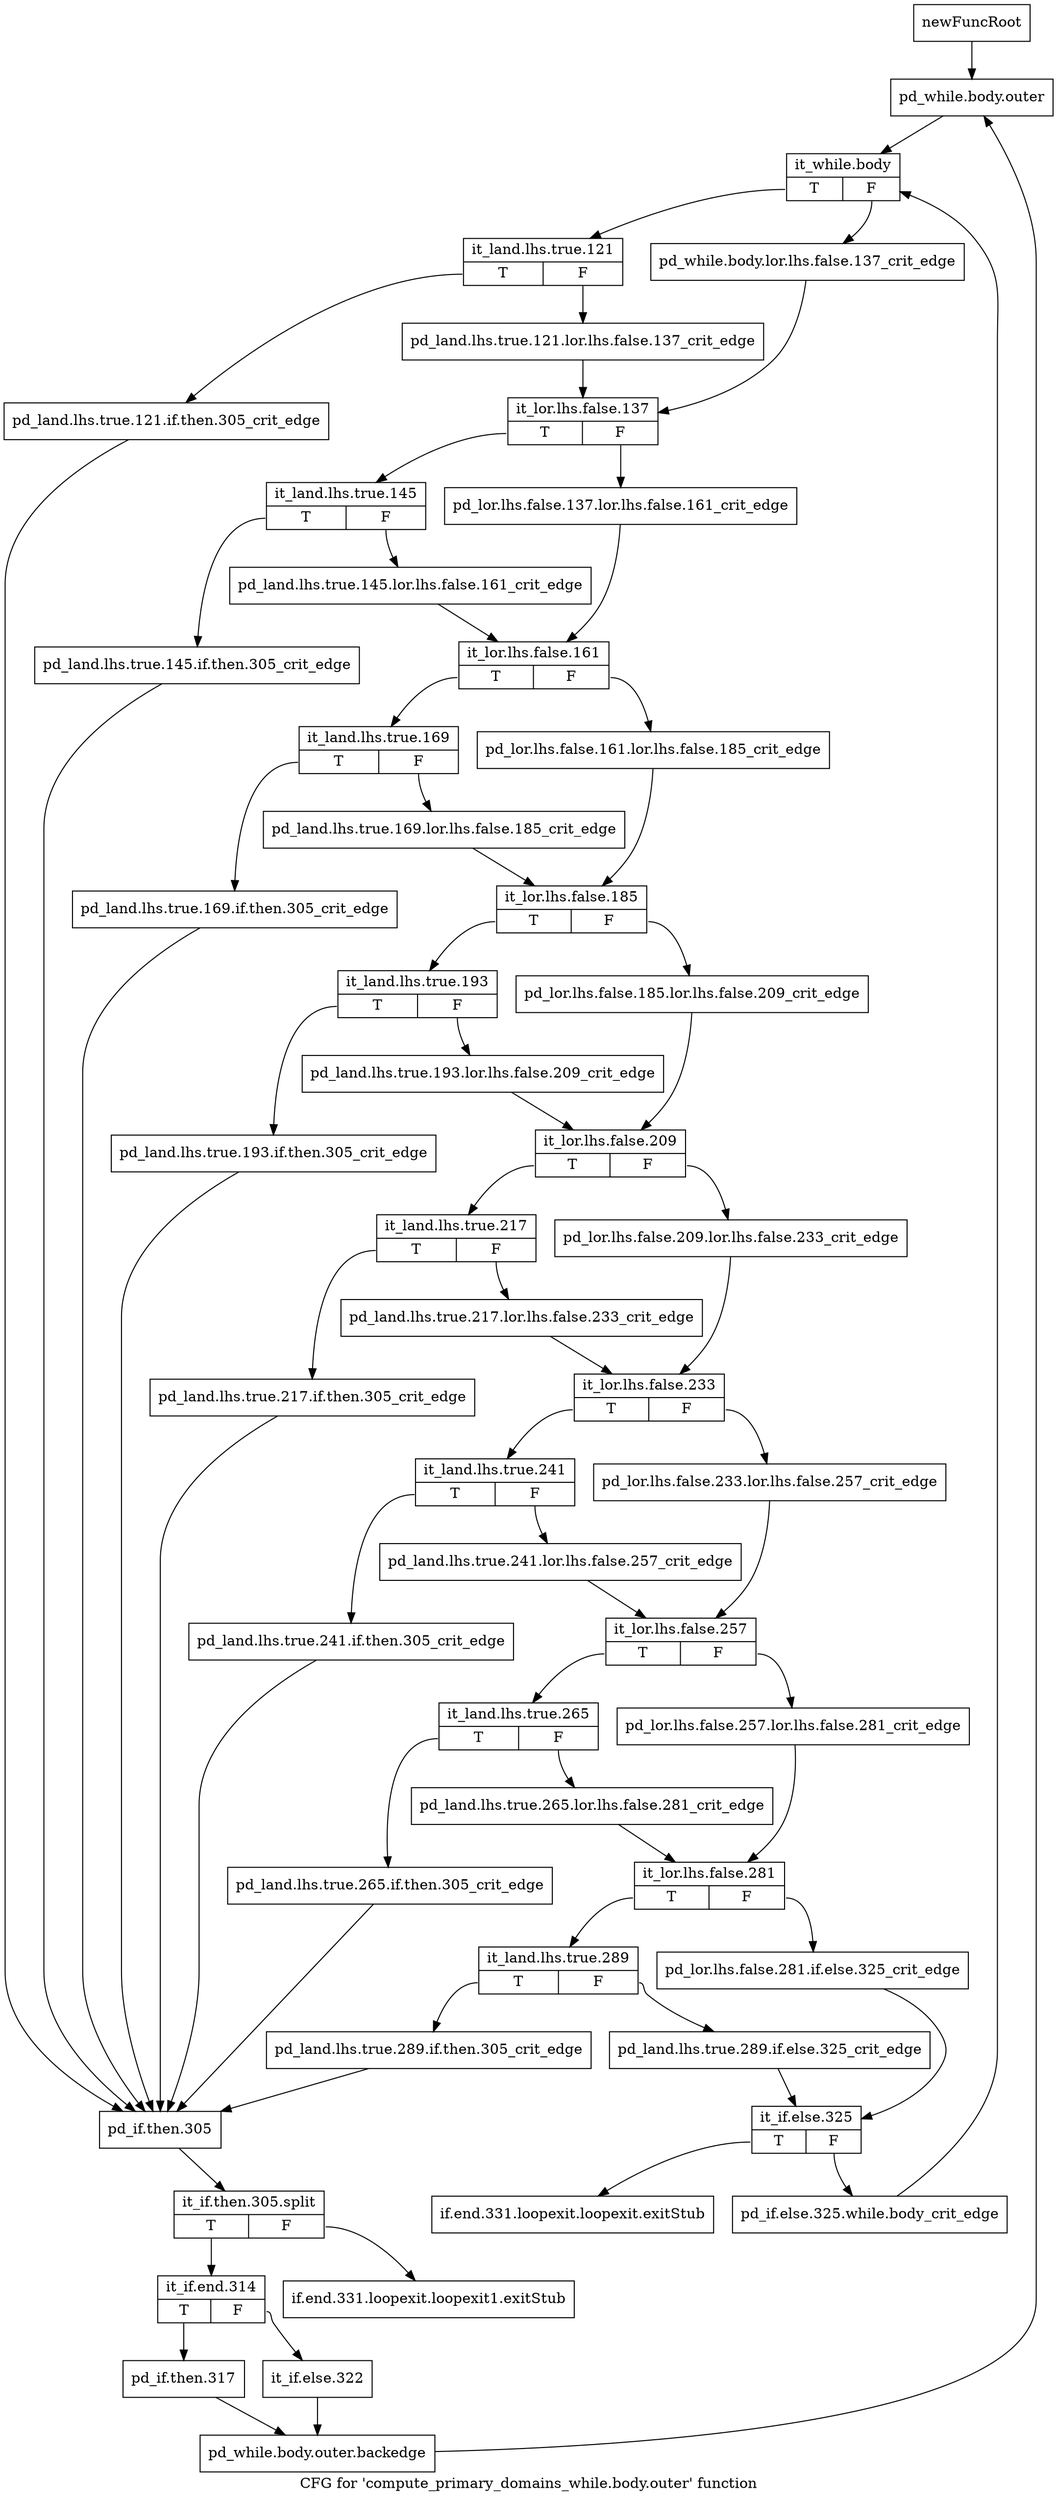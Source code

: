 digraph "CFG for 'compute_primary_domains_while.body.outer' function" {
	label="CFG for 'compute_primary_domains_while.body.outer' function";

	Node0x40f0300 [shape=record,label="{newFuncRoot}"];
	Node0x40f0300 -> Node0x40f03f0;
	Node0x40f0350 [shape=record,label="{if.end.331.loopexit.loopexit.exitStub}"];
	Node0x40f03a0 [shape=record,label="{if.end.331.loopexit.loopexit1.exitStub}"];
	Node0x40f03f0 [shape=record,label="{pd_while.body.outer}"];
	Node0x40f03f0 -> Node0x40f0440;
	Node0x40f0440 [shape=record,label="{it_while.body|{<s0>T|<s1>F}}"];
	Node0x40f0440:s0 -> Node0x40f04e0;
	Node0x40f0440:s1 -> Node0x40f0490;
	Node0x40f0490 [shape=record,label="{pd_while.body.lor.lhs.false.137_crit_edge}"];
	Node0x40f0490 -> Node0x40f0580;
	Node0x40f04e0 [shape=record,label="{it_land.lhs.true.121|{<s0>T|<s1>F}}"];
	Node0x40f04e0:s0 -> Node0x40f1110;
	Node0x40f04e0:s1 -> Node0x40f0530;
	Node0x40f0530 [shape=record,label="{pd_land.lhs.true.121.lor.lhs.false.137_crit_edge}"];
	Node0x40f0530 -> Node0x40f0580;
	Node0x40f0580 [shape=record,label="{it_lor.lhs.false.137|{<s0>T|<s1>F}}"];
	Node0x40f0580:s0 -> Node0x40f0620;
	Node0x40f0580:s1 -> Node0x40f05d0;
	Node0x40f05d0 [shape=record,label="{pd_lor.lhs.false.137.lor.lhs.false.161_crit_edge}"];
	Node0x40f05d0 -> Node0x40f06c0;
	Node0x40f0620 [shape=record,label="{it_land.lhs.true.145|{<s0>T|<s1>F}}"];
	Node0x40f0620:s0 -> Node0x40f10c0;
	Node0x40f0620:s1 -> Node0x40f0670;
	Node0x40f0670 [shape=record,label="{pd_land.lhs.true.145.lor.lhs.false.161_crit_edge}"];
	Node0x40f0670 -> Node0x40f06c0;
	Node0x40f06c0 [shape=record,label="{it_lor.lhs.false.161|{<s0>T|<s1>F}}"];
	Node0x40f06c0:s0 -> Node0x40f0760;
	Node0x40f06c0:s1 -> Node0x40f0710;
	Node0x40f0710 [shape=record,label="{pd_lor.lhs.false.161.lor.lhs.false.185_crit_edge}"];
	Node0x40f0710 -> Node0x40f0800;
	Node0x40f0760 [shape=record,label="{it_land.lhs.true.169|{<s0>T|<s1>F}}"];
	Node0x40f0760:s0 -> Node0x40f1070;
	Node0x40f0760:s1 -> Node0x40f07b0;
	Node0x40f07b0 [shape=record,label="{pd_land.lhs.true.169.lor.lhs.false.185_crit_edge}"];
	Node0x40f07b0 -> Node0x40f0800;
	Node0x40f0800 [shape=record,label="{it_lor.lhs.false.185|{<s0>T|<s1>F}}"];
	Node0x40f0800:s0 -> Node0x40f08a0;
	Node0x40f0800:s1 -> Node0x40f0850;
	Node0x40f0850 [shape=record,label="{pd_lor.lhs.false.185.lor.lhs.false.209_crit_edge}"];
	Node0x40f0850 -> Node0x40f0940;
	Node0x40f08a0 [shape=record,label="{it_land.lhs.true.193|{<s0>T|<s1>F}}"];
	Node0x40f08a0:s0 -> Node0x40f1020;
	Node0x40f08a0:s1 -> Node0x40f08f0;
	Node0x40f08f0 [shape=record,label="{pd_land.lhs.true.193.lor.lhs.false.209_crit_edge}"];
	Node0x40f08f0 -> Node0x40f0940;
	Node0x40f0940 [shape=record,label="{it_lor.lhs.false.209|{<s0>T|<s1>F}}"];
	Node0x40f0940:s0 -> Node0x40f09e0;
	Node0x40f0940:s1 -> Node0x40f0990;
	Node0x40f0990 [shape=record,label="{pd_lor.lhs.false.209.lor.lhs.false.233_crit_edge}"];
	Node0x40f0990 -> Node0x40f0a80;
	Node0x40f09e0 [shape=record,label="{it_land.lhs.true.217|{<s0>T|<s1>F}}"];
	Node0x40f09e0:s0 -> Node0x40f0fd0;
	Node0x40f09e0:s1 -> Node0x40f0a30;
	Node0x40f0a30 [shape=record,label="{pd_land.lhs.true.217.lor.lhs.false.233_crit_edge}"];
	Node0x40f0a30 -> Node0x40f0a80;
	Node0x40f0a80 [shape=record,label="{it_lor.lhs.false.233|{<s0>T|<s1>F}}"];
	Node0x40f0a80:s0 -> Node0x40f0b20;
	Node0x40f0a80:s1 -> Node0x40f0ad0;
	Node0x40f0ad0 [shape=record,label="{pd_lor.lhs.false.233.lor.lhs.false.257_crit_edge}"];
	Node0x40f0ad0 -> Node0x40f0bc0;
	Node0x40f0b20 [shape=record,label="{it_land.lhs.true.241|{<s0>T|<s1>F}}"];
	Node0x40f0b20:s0 -> Node0x40f0f80;
	Node0x40f0b20:s1 -> Node0x40f0b70;
	Node0x40f0b70 [shape=record,label="{pd_land.lhs.true.241.lor.lhs.false.257_crit_edge}"];
	Node0x40f0b70 -> Node0x40f0bc0;
	Node0x40f0bc0 [shape=record,label="{it_lor.lhs.false.257|{<s0>T|<s1>F}}"];
	Node0x40f0bc0:s0 -> Node0x40f0c60;
	Node0x40f0bc0:s1 -> Node0x40f0c10;
	Node0x40f0c10 [shape=record,label="{pd_lor.lhs.false.257.lor.lhs.false.281_crit_edge}"];
	Node0x40f0c10 -> Node0x40f0d00;
	Node0x40f0c60 [shape=record,label="{it_land.lhs.true.265|{<s0>T|<s1>F}}"];
	Node0x40f0c60:s0 -> Node0x40f0f30;
	Node0x40f0c60:s1 -> Node0x40f0cb0;
	Node0x40f0cb0 [shape=record,label="{pd_land.lhs.true.265.lor.lhs.false.281_crit_edge}"];
	Node0x40f0cb0 -> Node0x40f0d00;
	Node0x40f0d00 [shape=record,label="{it_lor.lhs.false.281|{<s0>T|<s1>F}}"];
	Node0x40f0d00:s0 -> Node0x40f0da0;
	Node0x40f0d00:s1 -> Node0x40f0d50;
	Node0x40f0d50 [shape=record,label="{pd_lor.lhs.false.281.if.else.325_crit_edge}"];
	Node0x40f0d50 -> Node0x40f0e40;
	Node0x40f0da0 [shape=record,label="{it_land.lhs.true.289|{<s0>T|<s1>F}}"];
	Node0x40f0da0:s0 -> Node0x40f0ee0;
	Node0x40f0da0:s1 -> Node0x40f0df0;
	Node0x40f0df0 [shape=record,label="{pd_land.lhs.true.289.if.else.325_crit_edge}"];
	Node0x40f0df0 -> Node0x40f0e40;
	Node0x40f0e40 [shape=record,label="{it_if.else.325|{<s0>T|<s1>F}}"];
	Node0x40f0e40:s0 -> Node0x40f0350;
	Node0x40f0e40:s1 -> Node0x40f0e90;
	Node0x40f0e90 [shape=record,label="{pd_if.else.325.while.body_crit_edge}"];
	Node0x40f0e90 -> Node0x40f0440;
	Node0x40f0ee0 [shape=record,label="{pd_land.lhs.true.289.if.then.305_crit_edge}"];
	Node0x40f0ee0 -> Node0x40f1160;
	Node0x40f0f30 [shape=record,label="{pd_land.lhs.true.265.if.then.305_crit_edge}"];
	Node0x40f0f30 -> Node0x40f1160;
	Node0x40f0f80 [shape=record,label="{pd_land.lhs.true.241.if.then.305_crit_edge}"];
	Node0x40f0f80 -> Node0x40f1160;
	Node0x40f0fd0 [shape=record,label="{pd_land.lhs.true.217.if.then.305_crit_edge}"];
	Node0x40f0fd0 -> Node0x40f1160;
	Node0x40f1020 [shape=record,label="{pd_land.lhs.true.193.if.then.305_crit_edge}"];
	Node0x40f1020 -> Node0x40f1160;
	Node0x40f1070 [shape=record,label="{pd_land.lhs.true.169.if.then.305_crit_edge}"];
	Node0x40f1070 -> Node0x40f1160;
	Node0x40f10c0 [shape=record,label="{pd_land.lhs.true.145.if.then.305_crit_edge}"];
	Node0x40f10c0 -> Node0x40f1160;
	Node0x40f1110 [shape=record,label="{pd_land.lhs.true.121.if.then.305_crit_edge}"];
	Node0x40f1110 -> Node0x40f1160;
	Node0x40f1160 [shape=record,label="{pd_if.then.305}"];
	Node0x40f1160 -> Node0x5031530;
	Node0x5031530 [shape=record,label="{it_if.then.305.split|{<s0>T|<s1>F}}"];
	Node0x5031530:s0 -> Node0x40f11b0;
	Node0x5031530:s1 -> Node0x40f03a0;
	Node0x40f11b0 [shape=record,label="{it_if.end.314|{<s0>T|<s1>F}}"];
	Node0x40f11b0:s0 -> Node0x40f1250;
	Node0x40f11b0:s1 -> Node0x40f1200;
	Node0x40f1200 [shape=record,label="{it_if.else.322}"];
	Node0x40f1200 -> Node0x40f12a0;
	Node0x40f1250 [shape=record,label="{pd_if.then.317}"];
	Node0x40f1250 -> Node0x40f12a0;
	Node0x40f12a0 [shape=record,label="{pd_while.body.outer.backedge}"];
	Node0x40f12a0 -> Node0x40f03f0;
}
